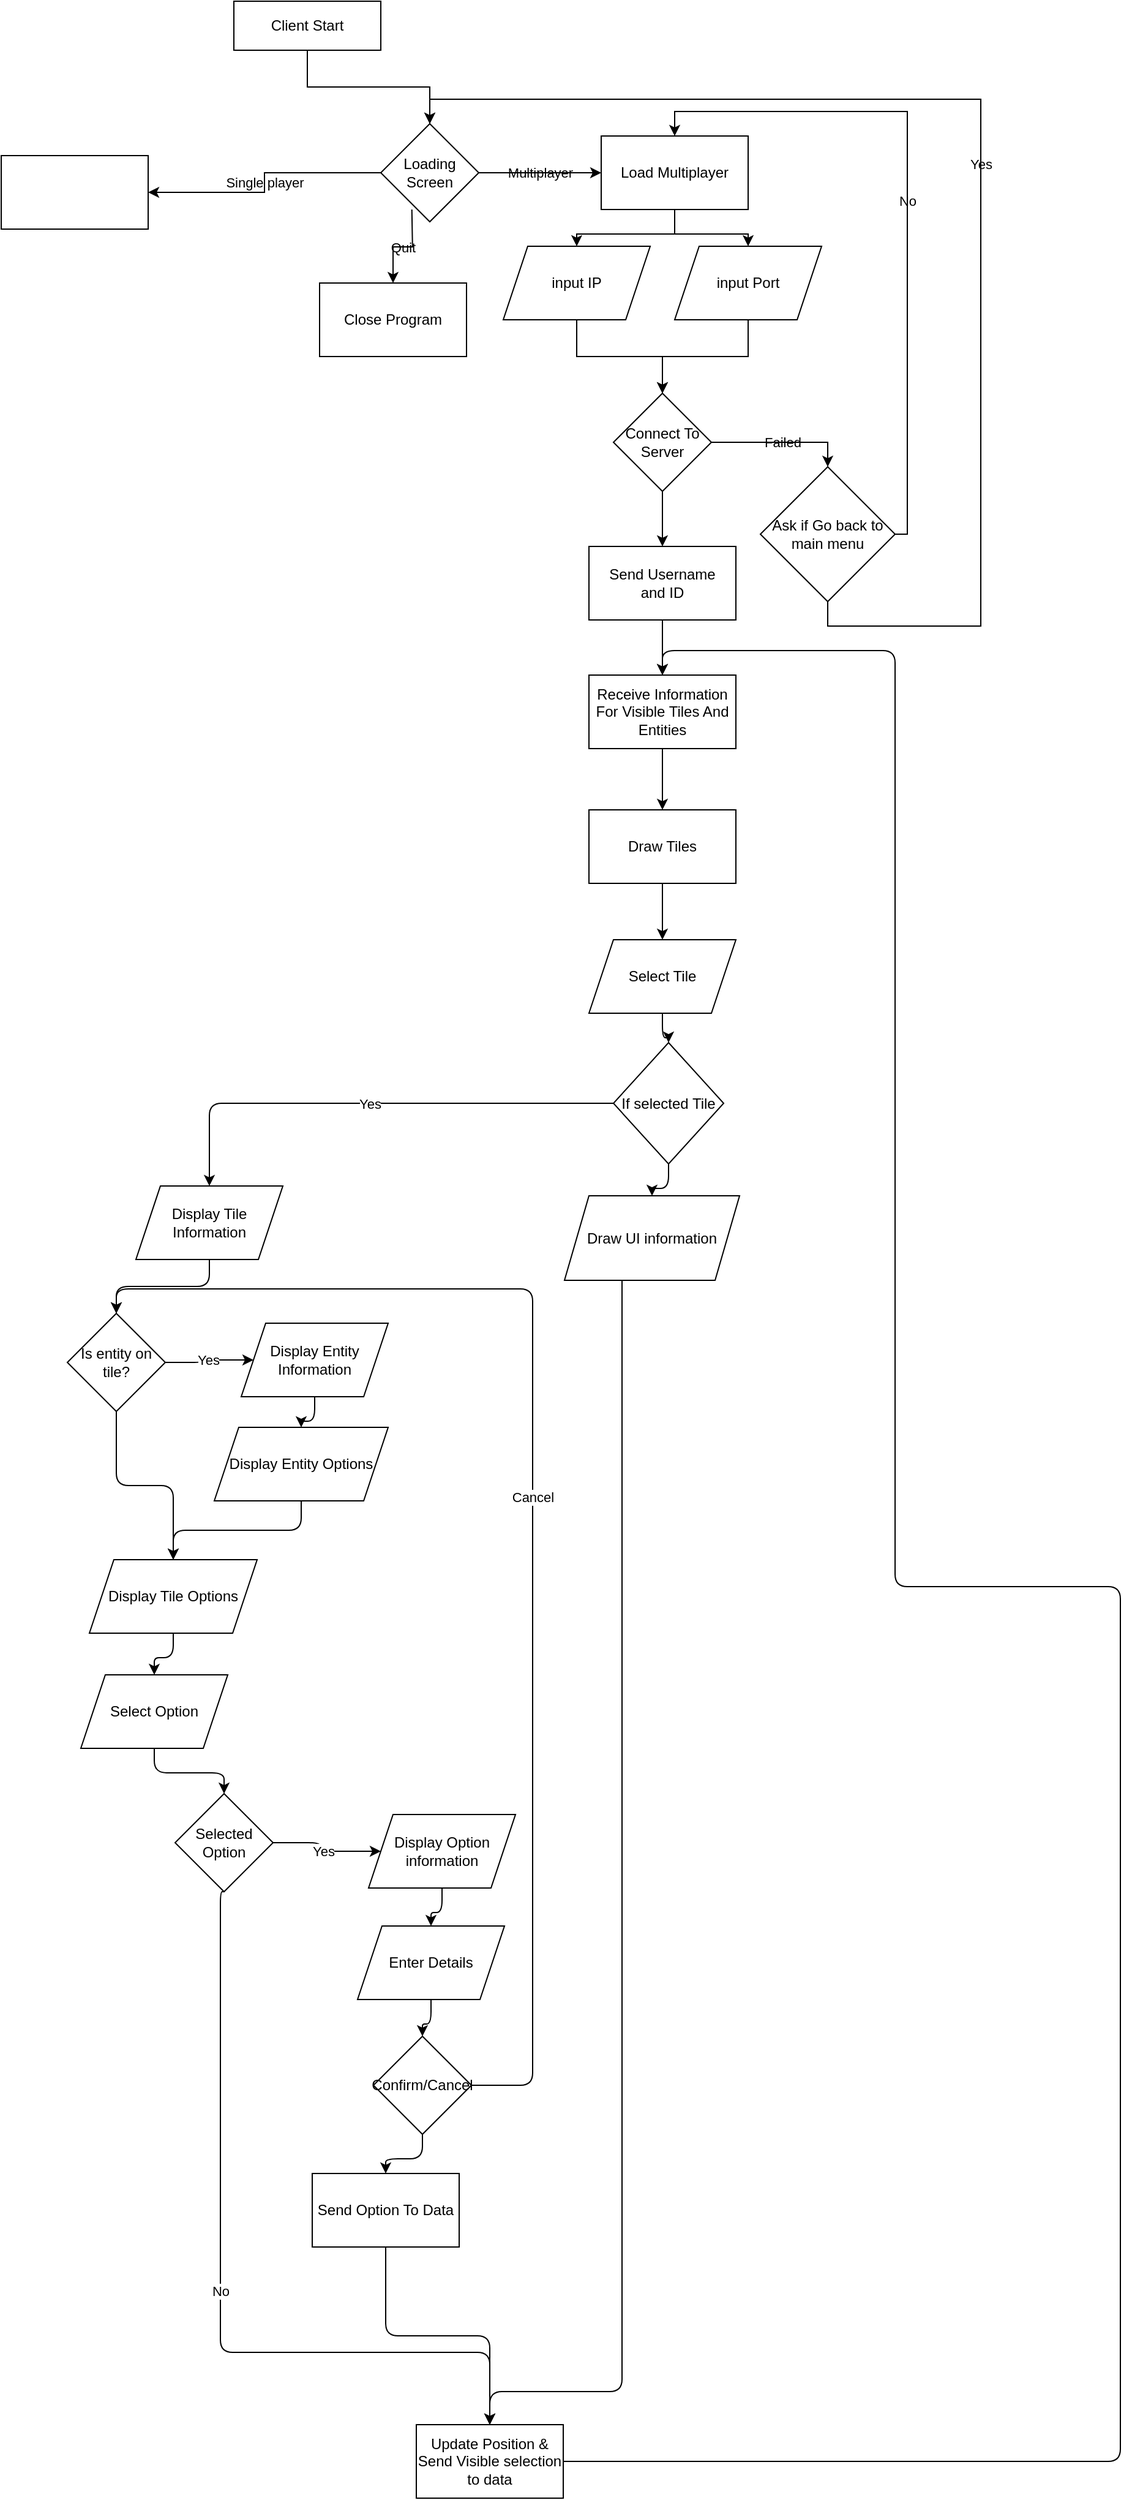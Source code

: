 <mxfile version="26.0.16">
  <diagram id="C5RBs43oDa-KdzZeNtuy" name="Page-1">
    <mxGraphModel dx="1917" dy="851" grid="0" gridSize="8" guides="1" tooltips="1" connect="1" arrows="1" fold="1" page="0" pageScale="1" pageWidth="827" pageHeight="1169" math="0" shadow="0">
      <root>
        <mxCell id="WIyWlLk6GJQsqaUBKTNV-0" />
        <mxCell id="WIyWlLk6GJQsqaUBKTNV-1" parent="WIyWlLk6GJQsqaUBKTNV-0" />
        <mxCell id="Lo4sJkmsan4-eXwzAaha-4" style="edgeStyle=orthogonalEdgeStyle;rounded=0;orthogonalLoop=1;jettySize=auto;html=1;exitX=0.5;exitY=1;exitDx=0;exitDy=0;entryX=0.5;entryY=0;entryDx=0;entryDy=0;labelBackgroundColor=none;fontColor=default;" edge="1" parent="WIyWlLk6GJQsqaUBKTNV-1" source="WIyWlLk6GJQsqaUBKTNV-3" target="Lo4sJkmsan4-eXwzAaha-0">
          <mxGeometry relative="1" as="geometry" />
        </mxCell>
        <mxCell id="WIyWlLk6GJQsqaUBKTNV-3" value="Client Start" style="rounded=0;whiteSpace=wrap;html=1;fontSize=12;glass=0;strokeWidth=1;shadow=0;labelBackgroundColor=none;" parent="WIyWlLk6GJQsqaUBKTNV-1" vertex="1">
          <mxGeometry x="160" y="80" width="120" height="40" as="geometry" />
        </mxCell>
        <mxCell id="Lo4sJkmsan4-eXwzAaha-7" value="Multiplayer" style="edgeStyle=orthogonalEdgeStyle;rounded=0;orthogonalLoop=1;jettySize=auto;html=1;entryX=0;entryY=0.5;entryDx=0;entryDy=0;labelBackgroundColor=none;fontColor=default;" edge="1" parent="WIyWlLk6GJQsqaUBKTNV-1" source="Lo4sJkmsan4-eXwzAaha-0" target="Lo4sJkmsan4-eXwzAaha-5">
          <mxGeometry relative="1" as="geometry" />
        </mxCell>
        <mxCell id="Lo4sJkmsan4-eXwzAaha-10" value="Single player" style="edgeStyle=orthogonalEdgeStyle;rounded=0;orthogonalLoop=1;jettySize=auto;html=1;entryX=1;entryY=0.5;entryDx=0;entryDy=0;labelBackgroundColor=none;fontColor=default;" edge="1" parent="WIyWlLk6GJQsqaUBKTNV-1" source="Lo4sJkmsan4-eXwzAaha-0" target="Lo4sJkmsan4-eXwzAaha-9">
          <mxGeometry relative="1" as="geometry">
            <mxPoint x="260" y="220" as="targetPoint" />
          </mxGeometry>
        </mxCell>
        <mxCell id="Lo4sJkmsan4-eXwzAaha-0" value="Loading Screen" style="rhombus;whiteSpace=wrap;html=1;rounded=0;labelBackgroundColor=none;" vertex="1" parent="WIyWlLk6GJQsqaUBKTNV-1">
          <mxGeometry x="280" y="180" width="80" height="80" as="geometry" />
        </mxCell>
        <mxCell id="Lo4sJkmsan4-eXwzAaha-13" style="edgeStyle=orthogonalEdgeStyle;rounded=0;orthogonalLoop=1;jettySize=auto;html=1;entryX=0.5;entryY=0;entryDx=0;entryDy=0;labelBackgroundColor=none;fontColor=default;" edge="1" parent="WIyWlLk6GJQsqaUBKTNV-1" source="Lo4sJkmsan4-eXwzAaha-5" target="Lo4sJkmsan4-eXwzAaha-11">
          <mxGeometry relative="1" as="geometry" />
        </mxCell>
        <mxCell id="Lo4sJkmsan4-eXwzAaha-14" style="edgeStyle=orthogonalEdgeStyle;rounded=0;orthogonalLoop=1;jettySize=auto;html=1;entryX=0.5;entryY=0;entryDx=0;entryDy=0;labelBackgroundColor=none;fontColor=default;" edge="1" parent="WIyWlLk6GJQsqaUBKTNV-1" source="Lo4sJkmsan4-eXwzAaha-5" target="Lo4sJkmsan4-eXwzAaha-12">
          <mxGeometry relative="1" as="geometry" />
        </mxCell>
        <mxCell id="Lo4sJkmsan4-eXwzAaha-5" value="Load Multiplayer" style="rounded=0;whiteSpace=wrap;html=1;labelBackgroundColor=none;" vertex="1" parent="WIyWlLk6GJQsqaUBKTNV-1">
          <mxGeometry x="460" y="190" width="120" height="60" as="geometry" />
        </mxCell>
        <mxCell id="Lo4sJkmsan4-eXwzAaha-9" value="" style="rounded=0;whiteSpace=wrap;html=1;labelBackgroundColor=none;" vertex="1" parent="WIyWlLk6GJQsqaUBKTNV-1">
          <mxGeometry x="-30" y="206" width="120" height="60" as="geometry" />
        </mxCell>
        <mxCell id="Lo4sJkmsan4-eXwzAaha-18" style="edgeStyle=orthogonalEdgeStyle;rounded=0;orthogonalLoop=1;jettySize=auto;html=1;entryX=0.5;entryY=0;entryDx=0;entryDy=0;labelBackgroundColor=none;fontColor=default;" edge="1" parent="WIyWlLk6GJQsqaUBKTNV-1" source="Lo4sJkmsan4-eXwzAaha-11" target="Lo4sJkmsan4-eXwzAaha-20">
          <mxGeometry relative="1" as="geometry">
            <mxPoint x="520" y="370" as="targetPoint" />
          </mxGeometry>
        </mxCell>
        <mxCell id="Lo4sJkmsan4-eXwzAaha-11" value="input IP" style="shape=parallelogram;perimeter=parallelogramPerimeter;whiteSpace=wrap;html=1;fixedSize=1;rounded=0;labelBackgroundColor=none;" vertex="1" parent="WIyWlLk6GJQsqaUBKTNV-1">
          <mxGeometry x="380" y="280" width="120" height="60" as="geometry" />
        </mxCell>
        <mxCell id="Lo4sJkmsan4-eXwzAaha-19" style="edgeStyle=orthogonalEdgeStyle;rounded=0;orthogonalLoop=1;jettySize=auto;html=1;entryX=0.5;entryY=0;entryDx=0;entryDy=0;labelBackgroundColor=none;fontColor=default;" edge="1" parent="WIyWlLk6GJQsqaUBKTNV-1" source="Lo4sJkmsan4-eXwzAaha-12" target="Lo4sJkmsan4-eXwzAaha-20">
          <mxGeometry relative="1" as="geometry">
            <mxPoint x="520" y="370" as="targetPoint" />
          </mxGeometry>
        </mxCell>
        <mxCell id="Lo4sJkmsan4-eXwzAaha-12" value="input Port" style="shape=parallelogram;perimeter=parallelogramPerimeter;whiteSpace=wrap;html=1;fixedSize=1;rounded=0;labelBackgroundColor=none;" vertex="1" parent="WIyWlLk6GJQsqaUBKTNV-1">
          <mxGeometry x="520" y="280" width="120" height="60" as="geometry" />
        </mxCell>
        <mxCell id="Lo4sJkmsan4-eXwzAaha-27" value="Failed" style="edgeStyle=orthogonalEdgeStyle;rounded=0;orthogonalLoop=1;jettySize=auto;html=1;entryX=0.5;entryY=0;entryDx=0;entryDy=0;labelBackgroundColor=none;fontColor=default;" edge="1" parent="WIyWlLk6GJQsqaUBKTNV-1" source="Lo4sJkmsan4-eXwzAaha-20" target="Lo4sJkmsan4-eXwzAaha-24">
          <mxGeometry relative="1" as="geometry" />
        </mxCell>
        <mxCell id="Lo4sJkmsan4-eXwzAaha-31" style="edgeStyle=orthogonalEdgeStyle;rounded=0;orthogonalLoop=1;jettySize=auto;html=1;labelBackgroundColor=none;fontColor=default;" edge="1" parent="WIyWlLk6GJQsqaUBKTNV-1" source="Lo4sJkmsan4-eXwzAaha-20" target="Lo4sJkmsan4-eXwzAaha-30">
          <mxGeometry relative="1" as="geometry" />
        </mxCell>
        <mxCell id="Lo4sJkmsan4-eXwzAaha-20" value="Connect To Server" style="rhombus;whiteSpace=wrap;html=1;rounded=0;labelBackgroundColor=none;" vertex="1" parent="WIyWlLk6GJQsqaUBKTNV-1">
          <mxGeometry x="470" y="400" width="80" height="80" as="geometry" />
        </mxCell>
        <mxCell id="Lo4sJkmsan4-eXwzAaha-22" value="Close Program" style="rounded=0;whiteSpace=wrap;html=1;labelBackgroundColor=none;" vertex="1" parent="WIyWlLk6GJQsqaUBKTNV-1">
          <mxGeometry x="230" y="310" width="120" height="60" as="geometry" />
        </mxCell>
        <mxCell id="Lo4sJkmsan4-eXwzAaha-23" value="Quit" style="edgeStyle=orthogonalEdgeStyle;rounded=0;orthogonalLoop=1;jettySize=auto;html=1;entryX=0.5;entryY=0;entryDx=0;entryDy=0;labelBackgroundColor=none;fontColor=default;" edge="1" parent="WIyWlLk6GJQsqaUBKTNV-1" target="Lo4sJkmsan4-eXwzAaha-22">
          <mxGeometry relative="1" as="geometry">
            <mxPoint x="305.36" y="250" as="sourcePoint" />
            <mxPoint x="274.64" y="297.66" as="targetPoint" />
          </mxGeometry>
        </mxCell>
        <mxCell id="Lo4sJkmsan4-eXwzAaha-28" value="&lt;div&gt;No&lt;/div&gt;" style="edgeStyle=orthogonalEdgeStyle;rounded=0;orthogonalLoop=1;jettySize=auto;html=1;entryX=0.5;entryY=0;entryDx=0;entryDy=0;labelBackgroundColor=none;fontColor=default;" edge="1" parent="WIyWlLk6GJQsqaUBKTNV-1" source="Lo4sJkmsan4-eXwzAaha-24" target="Lo4sJkmsan4-eXwzAaha-5">
          <mxGeometry relative="1" as="geometry">
            <Array as="points">
              <mxPoint x="710" y="515" />
              <mxPoint x="710" y="170" />
              <mxPoint x="520" y="170" />
            </Array>
          </mxGeometry>
        </mxCell>
        <mxCell id="Lo4sJkmsan4-eXwzAaha-29" value="Yes" style="edgeStyle=orthogonalEdgeStyle;rounded=0;orthogonalLoop=1;jettySize=auto;html=1;exitX=0.5;exitY=1;exitDx=0;exitDy=0;entryX=0.5;entryY=0;entryDx=0;entryDy=0;labelBackgroundColor=none;fontColor=default;" edge="1" parent="WIyWlLk6GJQsqaUBKTNV-1" source="Lo4sJkmsan4-eXwzAaha-24" target="Lo4sJkmsan4-eXwzAaha-0">
          <mxGeometry relative="1" as="geometry">
            <Array as="points">
              <mxPoint x="645" y="590" />
              <mxPoint x="770" y="590" />
              <mxPoint x="770" y="160" />
              <mxPoint x="320" y="160" />
            </Array>
          </mxGeometry>
        </mxCell>
        <mxCell id="Lo4sJkmsan4-eXwzAaha-24" value="Ask if Go back to main menu" style="rhombus;whiteSpace=wrap;html=1;rounded=0;labelBackgroundColor=none;" vertex="1" parent="WIyWlLk6GJQsqaUBKTNV-1">
          <mxGeometry x="590" y="460" width="110" height="110" as="geometry" />
        </mxCell>
        <mxCell id="Lo4sJkmsan4-eXwzAaha-34" style="edgeStyle=orthogonalEdgeStyle;rounded=0;orthogonalLoop=1;jettySize=auto;html=1;exitX=0.5;exitY=1;exitDx=0;exitDy=0;entryX=0.5;entryY=0;entryDx=0;entryDy=0;labelBackgroundColor=none;fontColor=default;" edge="1" parent="WIyWlLk6GJQsqaUBKTNV-1" source="Lo4sJkmsan4-eXwzAaha-30" target="Lo4sJkmsan4-eXwzAaha-32">
          <mxGeometry relative="1" as="geometry" />
        </mxCell>
        <mxCell id="Lo4sJkmsan4-eXwzAaha-30" value="&lt;div&gt;Send Username&lt;/div&gt;&lt;div&gt;and ID&lt;/div&gt;" style="rounded=0;whiteSpace=wrap;html=1;labelBackgroundColor=none;" vertex="1" parent="WIyWlLk6GJQsqaUBKTNV-1">
          <mxGeometry x="450" y="525" width="120" height="60" as="geometry" />
        </mxCell>
        <mxCell id="Lo4sJkmsan4-eXwzAaha-36" style="edgeStyle=orthogonalEdgeStyle;rounded=0;orthogonalLoop=1;jettySize=auto;html=1;entryX=0.5;entryY=0;entryDx=0;entryDy=0;labelBackgroundColor=none;fontColor=default;" edge="1" parent="WIyWlLk6GJQsqaUBKTNV-1" source="Lo4sJkmsan4-eXwzAaha-32" target="Lo4sJkmsan4-eXwzAaha-35">
          <mxGeometry relative="1" as="geometry" />
        </mxCell>
        <mxCell id="Lo4sJkmsan4-eXwzAaha-32" value="Receive Information For Visible Tiles And Entities" style="rounded=0;whiteSpace=wrap;html=1;labelBackgroundColor=none;" vertex="1" parent="WIyWlLk6GJQsqaUBKTNV-1">
          <mxGeometry x="450" y="630" width="120" height="60" as="geometry" />
        </mxCell>
        <mxCell id="Lo4sJkmsan4-eXwzAaha-41" style="edgeStyle=orthogonalEdgeStyle;orthogonalLoop=1;jettySize=auto;html=1;entryX=0.5;entryY=0;entryDx=0;entryDy=0;labelBackgroundColor=none;fontColor=default;rounded=0;" edge="1" parent="WIyWlLk6GJQsqaUBKTNV-1" source="Lo4sJkmsan4-eXwzAaha-35" target="Lo4sJkmsan4-eXwzAaha-40">
          <mxGeometry relative="1" as="geometry" />
        </mxCell>
        <mxCell id="Lo4sJkmsan4-eXwzAaha-35" value="Draw Tiles" style="rounded=0;whiteSpace=wrap;html=1;labelBackgroundColor=none;" vertex="1" parent="WIyWlLk6GJQsqaUBKTNV-1">
          <mxGeometry x="450" y="740" width="120" height="60" as="geometry" />
        </mxCell>
        <mxCell id="Lo4sJkmsan4-eXwzAaha-59" style="edgeStyle=orthogonalEdgeStyle;orthogonalLoop=1;jettySize=auto;html=1;entryX=0.5;entryY=0;entryDx=0;entryDy=0;" edge="1" parent="WIyWlLk6GJQsqaUBKTNV-1" source="Lo4sJkmsan4-eXwzAaha-40" target="Lo4sJkmsan4-eXwzAaha-58">
          <mxGeometry relative="1" as="geometry" />
        </mxCell>
        <mxCell id="Lo4sJkmsan4-eXwzAaha-40" value="Select Tile" style="shape=parallelogram;perimeter=parallelogramPerimeter;whiteSpace=wrap;html=1;fixedSize=1;labelBackgroundColor=none;rounded=0;" vertex="1" parent="WIyWlLk6GJQsqaUBKTNV-1">
          <mxGeometry x="450" y="846" width="120" height="60" as="geometry" />
        </mxCell>
        <mxCell id="Lo4sJkmsan4-eXwzAaha-47" style="edgeStyle=orthogonalEdgeStyle;orthogonalLoop=1;jettySize=auto;html=1;entryX=0.5;entryY=0;entryDx=0;entryDy=0;" edge="1" parent="WIyWlLk6GJQsqaUBKTNV-1" source="Lo4sJkmsan4-eXwzAaha-44" target="Lo4sJkmsan4-eXwzAaha-46">
          <mxGeometry relative="1" as="geometry" />
        </mxCell>
        <mxCell id="Lo4sJkmsan4-eXwzAaha-44" value="Display Tile Information" style="shape=parallelogram;perimeter=parallelogramPerimeter;whiteSpace=wrap;html=1;fixedSize=1;labelBackgroundColor=none;rounded=0;" vertex="1" parent="WIyWlLk6GJQsqaUBKTNV-1">
          <mxGeometry x="80" y="1047" width="120" height="60" as="geometry" />
        </mxCell>
        <mxCell id="Lo4sJkmsan4-eXwzAaha-49" value="Yes" style="edgeStyle=orthogonalEdgeStyle;orthogonalLoop=1;jettySize=auto;html=1;" edge="1" parent="WIyWlLk6GJQsqaUBKTNV-1" source="Lo4sJkmsan4-eXwzAaha-46" target="Lo4sJkmsan4-eXwzAaha-48">
          <mxGeometry relative="1" as="geometry" />
        </mxCell>
        <mxCell id="Lo4sJkmsan4-eXwzAaha-51" style="edgeStyle=orthogonalEdgeStyle;orthogonalLoop=1;jettySize=auto;html=1;entryX=0.5;entryY=0;entryDx=0;entryDy=0;" edge="1" parent="WIyWlLk6GJQsqaUBKTNV-1" source="Lo4sJkmsan4-eXwzAaha-46" target="Lo4sJkmsan4-eXwzAaha-50">
          <mxGeometry relative="1" as="geometry" />
        </mxCell>
        <mxCell id="Lo4sJkmsan4-eXwzAaha-46" value="Is entity on tile?" style="rhombus;whiteSpace=wrap;html=1;" vertex="1" parent="WIyWlLk6GJQsqaUBKTNV-1">
          <mxGeometry x="24" y="1151" width="80" height="80" as="geometry" />
        </mxCell>
        <mxCell id="Lo4sJkmsan4-eXwzAaha-53" style="edgeStyle=orthogonalEdgeStyle;orthogonalLoop=1;jettySize=auto;html=1;entryX=0.5;entryY=0;entryDx=0;entryDy=0;" edge="1" parent="WIyWlLk6GJQsqaUBKTNV-1" source="Lo4sJkmsan4-eXwzAaha-48" target="Lo4sJkmsan4-eXwzAaha-52">
          <mxGeometry relative="1" as="geometry" />
        </mxCell>
        <mxCell id="Lo4sJkmsan4-eXwzAaha-48" value="Display Entity Information" style="shape=parallelogram;perimeter=parallelogramPerimeter;whiteSpace=wrap;html=1;fixedSize=1;" vertex="1" parent="WIyWlLk6GJQsqaUBKTNV-1">
          <mxGeometry x="166" y="1159" width="120" height="60" as="geometry" />
        </mxCell>
        <mxCell id="Lo4sJkmsan4-eXwzAaha-63" style="edgeStyle=orthogonalEdgeStyle;orthogonalLoop=1;jettySize=auto;html=1;entryX=0.5;entryY=0;entryDx=0;entryDy=0;" edge="1" parent="WIyWlLk6GJQsqaUBKTNV-1" source="Lo4sJkmsan4-eXwzAaha-50" target="Lo4sJkmsan4-eXwzAaha-62">
          <mxGeometry relative="1" as="geometry" />
        </mxCell>
        <mxCell id="Lo4sJkmsan4-eXwzAaha-50" value="Display Tile Options" style="shape=parallelogram;perimeter=parallelogramPerimeter;whiteSpace=wrap;html=1;fixedSize=1;" vertex="1" parent="WIyWlLk6GJQsqaUBKTNV-1">
          <mxGeometry x="42" y="1352" width="137" height="60" as="geometry" />
        </mxCell>
        <mxCell id="Lo4sJkmsan4-eXwzAaha-54" style="edgeStyle=orthogonalEdgeStyle;orthogonalLoop=1;jettySize=auto;html=1;entryX=0.5;entryY=0;entryDx=0;entryDy=0;" edge="1" parent="WIyWlLk6GJQsqaUBKTNV-1" source="Lo4sJkmsan4-eXwzAaha-52" target="Lo4sJkmsan4-eXwzAaha-50">
          <mxGeometry relative="1" as="geometry" />
        </mxCell>
        <mxCell id="Lo4sJkmsan4-eXwzAaha-52" value="Display Entity Options" style="shape=parallelogram;perimeter=parallelogramPerimeter;whiteSpace=wrap;html=1;fixedSize=1;" vertex="1" parent="WIyWlLk6GJQsqaUBKTNV-1">
          <mxGeometry x="144" y="1244" width="142" height="60" as="geometry" />
        </mxCell>
        <mxCell id="Lo4sJkmsan4-eXwzAaha-60" value="Yes" style="edgeStyle=orthogonalEdgeStyle;orthogonalLoop=1;jettySize=auto;html=1;entryX=0.5;entryY=0;entryDx=0;entryDy=0;" edge="1" parent="WIyWlLk6GJQsqaUBKTNV-1" source="Lo4sJkmsan4-eXwzAaha-58" target="Lo4sJkmsan4-eXwzAaha-44">
          <mxGeometry relative="1" as="geometry" />
        </mxCell>
        <mxCell id="Lo4sJkmsan4-eXwzAaha-87" style="edgeStyle=orthogonalEdgeStyle;orthogonalLoop=1;jettySize=auto;html=1;entryX=0.5;entryY=0;entryDx=0;entryDy=0;" edge="1" parent="WIyWlLk6GJQsqaUBKTNV-1" source="Lo4sJkmsan4-eXwzAaha-58" target="Lo4sJkmsan4-eXwzAaha-86">
          <mxGeometry relative="1" as="geometry" />
        </mxCell>
        <mxCell id="Lo4sJkmsan4-eXwzAaha-58" value="If selected Tile" style="rhombus;whiteSpace=wrap;html=1;" vertex="1" parent="WIyWlLk6GJQsqaUBKTNV-1">
          <mxGeometry x="470" y="930" width="90" height="99" as="geometry" />
        </mxCell>
        <mxCell id="Lo4sJkmsan4-eXwzAaha-65" style="edgeStyle=orthogonalEdgeStyle;orthogonalLoop=1;jettySize=auto;html=1;entryX=0.5;entryY=0;entryDx=0;entryDy=0;" edge="1" parent="WIyWlLk6GJQsqaUBKTNV-1" source="Lo4sJkmsan4-eXwzAaha-62" target="Lo4sJkmsan4-eXwzAaha-64">
          <mxGeometry relative="1" as="geometry" />
        </mxCell>
        <mxCell id="Lo4sJkmsan4-eXwzAaha-62" value="Select Option" style="shape=parallelogram;perimeter=parallelogramPerimeter;whiteSpace=wrap;html=1;fixedSize=1;" vertex="1" parent="WIyWlLk6GJQsqaUBKTNV-1">
          <mxGeometry x="35" y="1446" width="120" height="60" as="geometry" />
        </mxCell>
        <mxCell id="Lo4sJkmsan4-eXwzAaha-70" value="Yes" style="edgeStyle=orthogonalEdgeStyle;orthogonalLoop=1;jettySize=auto;html=1;entryX=0;entryY=0.5;entryDx=0;entryDy=0;" edge="1" parent="WIyWlLk6GJQsqaUBKTNV-1" source="Lo4sJkmsan4-eXwzAaha-64" target="Lo4sJkmsan4-eXwzAaha-69">
          <mxGeometry relative="1" as="geometry" />
        </mxCell>
        <mxCell id="Lo4sJkmsan4-eXwzAaha-82" value="No" style="edgeStyle=orthogonalEdgeStyle;orthogonalLoop=1;jettySize=auto;html=1;exitX=0.5;exitY=1;exitDx=0;exitDy=0;entryX=0.5;entryY=0;entryDx=0;entryDy=0;" edge="1" parent="WIyWlLk6GJQsqaUBKTNV-1" source="Lo4sJkmsan4-eXwzAaha-64" target="Lo4sJkmsan4-eXwzAaha-80">
          <mxGeometry relative="1" as="geometry">
            <mxPoint x="316" y="2012" as="targetPoint" />
            <Array as="points">
              <mxPoint x="149" y="1623" />
              <mxPoint x="149" y="1999" />
              <mxPoint x="369" y="1999" />
            </Array>
          </mxGeometry>
        </mxCell>
        <mxCell id="Lo4sJkmsan4-eXwzAaha-64" value="Selected Option" style="rhombus;whiteSpace=wrap;html=1;" vertex="1" parent="WIyWlLk6GJQsqaUBKTNV-1">
          <mxGeometry x="112" y="1543" width="80" height="80" as="geometry" />
        </mxCell>
        <mxCell id="Lo4sJkmsan4-eXwzAaha-72" style="edgeStyle=orthogonalEdgeStyle;orthogonalLoop=1;jettySize=auto;html=1;entryX=0.5;entryY=0;entryDx=0;entryDy=0;" edge="1" parent="WIyWlLk6GJQsqaUBKTNV-1" source="Lo4sJkmsan4-eXwzAaha-69" target="Lo4sJkmsan4-eXwzAaha-71">
          <mxGeometry relative="1" as="geometry" />
        </mxCell>
        <mxCell id="Lo4sJkmsan4-eXwzAaha-69" value="Display Option information" style="shape=parallelogram;perimeter=parallelogramPerimeter;whiteSpace=wrap;html=1;fixedSize=1;" vertex="1" parent="WIyWlLk6GJQsqaUBKTNV-1">
          <mxGeometry x="270" y="1560" width="120" height="60" as="geometry" />
        </mxCell>
        <mxCell id="Lo4sJkmsan4-eXwzAaha-75" style="edgeStyle=orthogonalEdgeStyle;orthogonalLoop=1;jettySize=auto;html=1;entryX=0.5;entryY=0;entryDx=0;entryDy=0;" edge="1" parent="WIyWlLk6GJQsqaUBKTNV-1" source="Lo4sJkmsan4-eXwzAaha-71" target="Lo4sJkmsan4-eXwzAaha-74">
          <mxGeometry relative="1" as="geometry" />
        </mxCell>
        <mxCell id="Lo4sJkmsan4-eXwzAaha-71" value="Enter Details" style="shape=parallelogram;perimeter=parallelogramPerimeter;whiteSpace=wrap;html=1;fixedSize=1;" vertex="1" parent="WIyWlLk6GJQsqaUBKTNV-1">
          <mxGeometry x="261" y="1651" width="120" height="60" as="geometry" />
        </mxCell>
        <mxCell id="Lo4sJkmsan4-eXwzAaha-76" value="Cancel" style="edgeStyle=orthogonalEdgeStyle;orthogonalLoop=1;jettySize=auto;html=1;exitX=1;exitY=0.5;exitDx=0;exitDy=0;entryX=0.5;entryY=0;entryDx=0;entryDy=0;" edge="1" parent="WIyWlLk6GJQsqaUBKTNV-1" source="Lo4sJkmsan4-eXwzAaha-74" target="Lo4sJkmsan4-eXwzAaha-46">
          <mxGeometry relative="1" as="geometry">
            <Array as="points">
              <mxPoint x="404" y="1781" />
              <mxPoint x="404" y="1131" />
              <mxPoint x="64" y="1131" />
            </Array>
          </mxGeometry>
        </mxCell>
        <mxCell id="Lo4sJkmsan4-eXwzAaha-78" style="edgeStyle=orthogonalEdgeStyle;orthogonalLoop=1;jettySize=auto;html=1;entryX=0.5;entryY=0;entryDx=0;entryDy=0;" edge="1" parent="WIyWlLk6GJQsqaUBKTNV-1" source="Lo4sJkmsan4-eXwzAaha-74" target="Lo4sJkmsan4-eXwzAaha-77">
          <mxGeometry relative="1" as="geometry" />
        </mxCell>
        <mxCell id="Lo4sJkmsan4-eXwzAaha-74" value="Confirm/Cancel" style="rhombus;whiteSpace=wrap;html=1;" vertex="1" parent="WIyWlLk6GJQsqaUBKTNV-1">
          <mxGeometry x="274" y="1741" width="80" height="80" as="geometry" />
        </mxCell>
        <mxCell id="Lo4sJkmsan4-eXwzAaha-81" style="edgeStyle=orthogonalEdgeStyle;orthogonalLoop=1;jettySize=auto;html=1;entryX=0.5;entryY=0;entryDx=0;entryDy=0;" edge="1" parent="WIyWlLk6GJQsqaUBKTNV-1" source="Lo4sJkmsan4-eXwzAaha-77" target="Lo4sJkmsan4-eXwzAaha-80">
          <mxGeometry relative="1" as="geometry" />
        </mxCell>
        <mxCell id="Lo4sJkmsan4-eXwzAaha-77" value="Send Option To Data" style="rounded=0;whiteSpace=wrap;html=1;" vertex="1" parent="WIyWlLk6GJQsqaUBKTNV-1">
          <mxGeometry x="224" y="1853" width="120" height="60" as="geometry" />
        </mxCell>
        <mxCell id="Lo4sJkmsan4-eXwzAaha-85" style="edgeStyle=orthogonalEdgeStyle;orthogonalLoop=1;jettySize=auto;html=1;entryX=0.5;entryY=0;entryDx=0;entryDy=0;" edge="1" parent="WIyWlLk6GJQsqaUBKTNV-1" source="Lo4sJkmsan4-eXwzAaha-80" target="Lo4sJkmsan4-eXwzAaha-32">
          <mxGeometry relative="1" as="geometry">
            <Array as="points">
              <mxPoint x="884" y="2088" />
              <mxPoint x="884" y="1374" />
              <mxPoint x="700" y="1374" />
              <mxPoint x="700" y="610" />
              <mxPoint x="510" y="610" />
            </Array>
          </mxGeometry>
        </mxCell>
        <mxCell id="Lo4sJkmsan4-eXwzAaha-80" value="Update Position &amp;amp; Send Visible selection to data" style="rounded=0;whiteSpace=wrap;html=1;" vertex="1" parent="WIyWlLk6GJQsqaUBKTNV-1">
          <mxGeometry x="309" y="2058" width="120" height="60" as="geometry" />
        </mxCell>
        <mxCell id="Lo4sJkmsan4-eXwzAaha-88" style="edgeStyle=orthogonalEdgeStyle;orthogonalLoop=1;jettySize=auto;html=1;entryX=0.5;entryY=0;entryDx=0;entryDy=0;" edge="1" parent="WIyWlLk6GJQsqaUBKTNV-1" source="Lo4sJkmsan4-eXwzAaha-86" target="Lo4sJkmsan4-eXwzAaha-80">
          <mxGeometry relative="1" as="geometry">
            <mxPoint x="404.222" y="2021.222" as="targetPoint" />
            <Array as="points">
              <mxPoint x="477" y="2031" />
              <mxPoint x="369" y="2031" />
            </Array>
          </mxGeometry>
        </mxCell>
        <mxCell id="Lo4sJkmsan4-eXwzAaha-86" value="Draw UI information" style="shape=parallelogram;perimeter=parallelogramPerimeter;whiteSpace=wrap;html=1;fixedSize=1;" vertex="1" parent="WIyWlLk6GJQsqaUBKTNV-1">
          <mxGeometry x="430" y="1055" width="143" height="69" as="geometry" />
        </mxCell>
      </root>
    </mxGraphModel>
  </diagram>
</mxfile>
